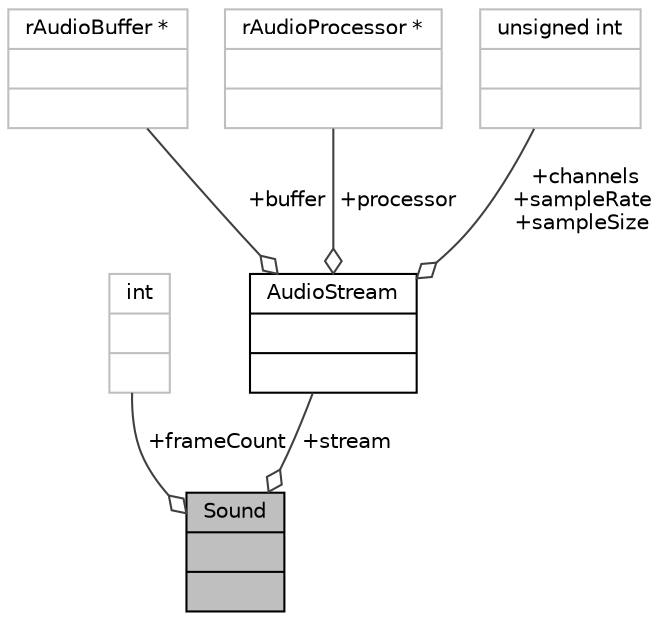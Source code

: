 digraph "Sound"
{
 // LATEX_PDF_SIZE
  edge [fontname="Helvetica",fontsize="10",labelfontname="Helvetica",labelfontsize="10"];
  node [fontname="Helvetica",fontsize="10",shape=record];
  Node1 [label="{Sound\n||}",height=0.2,width=0.4,color="black", fillcolor="grey75", style="filled", fontcolor="black",tooltip=" "];
  Node2 -> Node1 [color="grey25",fontsize="10",style="solid",label=" +frameCount" ,arrowhead="odiamond",fontname="Helvetica"];
  Node2 [label="{int\n||}",height=0.2,width=0.4,color="grey75", fillcolor="white", style="filled",tooltip=" "];
  Node3 -> Node1 [color="grey25",fontsize="10",style="solid",label=" +stream" ,arrowhead="odiamond",fontname="Helvetica"];
  Node3 [label="{AudioStream\n||}",height=0.2,width=0.4,color="black", fillcolor="white", style="filled",URL="$structAudioStream.html",tooltip=" "];
  Node4 -> Node3 [color="grey25",fontsize="10",style="solid",label=" +buffer" ,arrowhead="odiamond",fontname="Helvetica"];
  Node4 [label="{rAudioBuffer *\n||}",height=0.2,width=0.4,color="grey75", fillcolor="white", style="filled",tooltip=" "];
  Node5 -> Node3 [color="grey25",fontsize="10",style="solid",label=" +processor" ,arrowhead="odiamond",fontname="Helvetica"];
  Node5 [label="{rAudioProcessor *\n||}",height=0.2,width=0.4,color="grey75", fillcolor="white", style="filled",tooltip=" "];
  Node6 -> Node3 [color="grey25",fontsize="10",style="solid",label=" +channels\n+sampleRate\n+sampleSize" ,arrowhead="odiamond",fontname="Helvetica"];
  Node6 [label="{unsigned int\n||}",height=0.2,width=0.4,color="grey75", fillcolor="white", style="filled",tooltip=" "];
}
